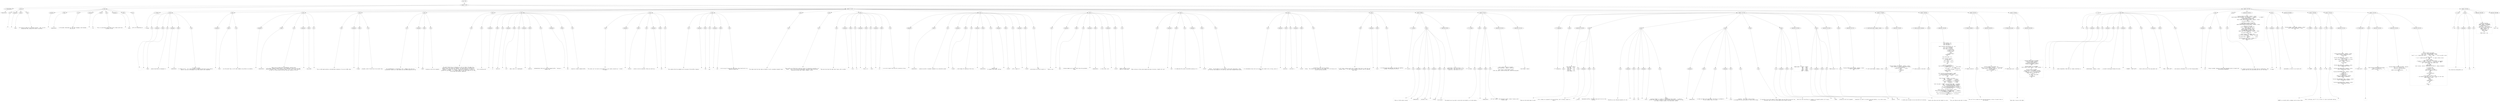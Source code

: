 digraph lpegNode {

node [fontname=Helvetica]
edge [style=dashed]

doc_0 [label="doc - 522"]


doc_0 -> { section_1}
{rank=same; section_1}

section_1 [label="section: 1-475"]


// END RANK doc_0

section_1 -> { header_2 prose_3 prose_4 section_5 section_6 section_7}
{rank=same; header_2 prose_3 prose_4 section_5 section_6 section_7}

header_2 [label="1 : Modeselektor"]

prose_3 [label="prose"]

prose_4 [label="prose"]

section_5 [label="section: 12-277"]

section_6 [label="section: 307-413"]

section_7 [label="section: 476-522"]


// END RANK section_1

header_2 -> leaf_8
leaf_8  [color=Gray,shape=rectangle,fontname=Inconsolata,label="* Modeselektor"]
// END RANK header_2

prose_3 -> { raw_9 prespace_10 literal_11 raw_12}
{rank=same; raw_9 prespace_10 literal_11 raw_12}

raw_9 [label="raw"]

prespace_10 [label="prespace"]

literal_11 [label="literal"]

raw_12 [label="raw"]


// END RANK prose_3

raw_9 -> leaf_13
leaf_13  [color=Gray,shape=rectangle,fontname=Inconsolata,label="
"]
// END RANK raw_9

prespace_10 -> leaf_14
leaf_14  [color=Gray,shape=rectangle,fontname=Inconsolata,label=""]
// END RANK prespace_10

literal_11 -> leaf_15
leaf_15  [color=Gray,shape=rectangle,fontname=Inconsolata,label="femto"]
// END RANK literal_11

raw_12 -> leaf_16
leaf_16  [color=Gray,shape=rectangle,fontname=Inconsolata,label=" will hold all state for an terminal session.  Soon, we will
encapsulate that, making the library re-entrant.
"]
// END RANK raw_12

prose_4 -> { prespace_17 literal_18 raw_19 prespace_20 literal_21 raw_22 prespace_23 literal_24 raw_25}
{rank=same; prespace_17 literal_18 raw_19 prespace_20 literal_21 raw_22 prespace_23 literal_24 raw_25}

prespace_17 [label="prespace"]

literal_18 [label="literal"]

raw_19 [label="raw"]

prespace_20 [label="prespace"]

literal_21 [label="literal"]

raw_22 [label="raw"]

prespace_23 [label="prespace"]

literal_24 [label="literal"]

raw_25 [label="raw"]


// END RANK prose_4

prespace_17 -> leaf_26
leaf_26  [color=Gray,shape=rectangle,fontname=Inconsolata,label=""]
// END RANK prespace_17

literal_18 -> leaf_27
leaf_27  [color=Gray,shape=rectangle,fontname=Inconsolata,label="modeselektor"]
// END RANK literal_18

raw_19 -> leaf_28
leaf_28  [color=Gray,shape=rectangle,fontname=Inconsolata,label=" is the modal interpreter for the repl language, which becomes
the core of"]
// END RANK raw_19

prespace_20 -> leaf_29
leaf_29  [color=Gray,shape=rectangle,fontname=Inconsolata,label=" "]
// END RANK prespace_20

literal_21 -> leaf_30
leaf_30  [color=Gray,shape=rectangle,fontname=Inconsolata,label="ed"]
// END RANK literal_21

raw_22 -> leaf_31
leaf_31  [color=Gray,shape=rectangle,fontname=Inconsolata,label=".  This is a glorified lookup table with a state switch and
a pointer to the"]
// END RANK raw_22

prespace_23 -> leaf_32
leaf_32  [color=Gray,shape=rectangle,fontname=Inconsolata,label=" "]
// END RANK prespace_23

literal_24 -> leaf_33
leaf_33  [color=Gray,shape=rectangle,fontname=Inconsolata,label="femto"]
// END RANK literal_24

raw_25 -> leaf_34
leaf_34  [color=Gray,shape=rectangle,fontname=Inconsolata,label="cell we're operating on.

"]
// END RANK raw_25

section_5 -> { header_35 prose_36 prose_37 prose_38 prose_39 prose_40 prose_41 prose_42 prose_43 prose_44 prose_45 prose_46 prose_47 prose_48 prose_49 prose_50 prose_51 prose_52 section_53 section_54 section_55 section_56 section_57 section_58 section_59}
{rank=same; header_35 prose_36 prose_37 prose_38 prose_39 prose_40 prose_41 prose_42 prose_43 prose_44 prose_45 prose_46 prose_47 prose_48 prose_49 prose_50 prose_51 prose_52 section_53 section_54 section_55 section_56 section_57 section_58 section_59}

header_35 [label="2 : Design"]

prose_36 [label="prose"]

prose_37 [label="prose"]

prose_38 [label="prose"]

prose_39 [label="prose"]

prose_40 [label="prose"]

prose_41 [label="prose"]

prose_42 [label="prose"]

prose_43 [label="prose"]

prose_44 [label="prose"]

prose_45 [label="prose"]

prose_46 [label="prose"]

prose_47 [label="prose"]

prose_48 [label="prose"]

prose_49 [label="prose"]

prose_50 [label="prose"]

prose_51 [label="prose"]

prose_52 [label="prose"]

section_53 [label="section: 85-96"]

section_54 [label="section: 97-116"]

section_55 [label="section: 117-173"]

section_56 [label="section: 174-189"]

section_57 [label="section: 190-261"]

section_58 [label="section: 262-277"]

section_59 [label="section: 278-306"]


// END RANK section_5

header_35 -> leaf_60
leaf_60  [color=Gray,shape=rectangle,fontname=Inconsolata,label="** Design"]
// END RANK header_35

prose_36 -> { raw_61 prespace_62 literal_63 raw_64 prespace_65 literal_66 raw_67}
{rank=same; raw_61 prespace_62 literal_63 raw_64 prespace_65 literal_66 raw_67}

raw_61 [label="raw"]

prespace_62 [label="prespace"]

literal_63 [label="literal"]

raw_64 [label="raw"]

prespace_65 [label="prespace"]

literal_66 [label="literal"]

raw_67 [label="raw"]


// END RANK prose_36

raw_61 -> leaf_68
leaf_68  [color=Gray,shape=rectangle,fontname=Inconsolata,label="

 "]
// END RANK raw_61

prespace_62 -> leaf_69
leaf_69  [color=Gray,shape=rectangle,fontname=Inconsolata,label=" "]
// END RANK prespace_62

literal_63 -> leaf_70
leaf_70  [color=Gray,shape=rectangle,fontname=Inconsolata,label="femto"]
// END RANK literal_63

raw_64 -> leaf_71
leaf_71  [color=Gray,shape=rectangle,fontname=Inconsolata,label=" passes keystrokes as messages to"]
// END RANK raw_64

prespace_65 -> leaf_72
leaf_72  [color=Gray,shape=rectangle,fontname=Inconsolata,label=" "]
// END RANK prespace_65

literal_66 -> leaf_73
leaf_73  [color=Gray,shape=rectangle,fontname=Inconsolata,label="modeselektor"]
// END RANK literal_66

raw_67 -> leaf_74
leaf_74  [color=Gray,shape=rectangle,fontname=Inconsolata,label=".  It does no writes
to stdout at all.  It is smart enough to categorize and parse various device
reports, but has no knowledge of why those reports were requested.
"]
// END RANK raw_67

prose_37 -> { prespace_75 literal_76 raw_77}
{rank=same; prespace_75 literal_76 raw_77}

prespace_75 [label="prespace"]

literal_76 [label="literal"]

raw_77 [label="raw"]


// END RANK prose_37

prespace_75 -> leaf_78
leaf_78  [color=Gray,shape=rectangle,fontname=Inconsolata,label=""]
// END RANK prespace_75

literal_76 -> leaf_79
leaf_79  [color=Gray,shape=rectangle,fontname=Inconsolata,label="femto"]
// END RANK literal_76

raw_77 -> leaf_80
leaf_80  [color=Gray,shape=rectangle,fontname=Inconsolata,label=" runs the event loop, so all other members are pulled in as modules.
"]
// END RANK raw_77

prose_38 -> { prespace_81 literal_82 raw_83 prespace_84 literal_85 raw_86}
{rank=same; prespace_81 literal_82 raw_83 prespace_84 literal_85 raw_86}

prespace_81 [label="prespace"]

literal_82 [label="literal"]

raw_83 [label="raw"]

prespace_84 [label="prespace"]

literal_85 [label="literal"]

raw_86 [label="raw"]


// END RANK prose_38

prespace_81 -> leaf_87
leaf_87  [color=Gray,shape=rectangle,fontname=Inconsolata,label=""]
// END RANK prespace_81

literal_82 -> leaf_88
leaf_88  [color=Gray,shape=rectangle,fontname=Inconsolata,label="modeselektor"]
// END RANK literal_82

raw_83 -> leaf_89
leaf_89  [color=Gray,shape=rectangle,fontname=Inconsolata,label=" takes care of system-level housekeeping: opening files
and sockets, keeping command history, fuzzy completion, and has its own eval
loop off the main track.  For evaluating lines, it will call a small executor,
so that in a little while we can put the user program in its own"]
// END RANK raw_83

prespace_84 -> leaf_90
leaf_90  [color=Gray,shape=rectangle,fontname=Inconsolata,label=" "]
// END RANK prespace_84

literal_85 -> leaf_91
leaf_91  [color=Gray,shape=rectangle,fontname=Inconsolata,label="LuaL_state"]
// END RANK literal_85

raw_86 -> leaf_92
leaf_92  [color=Gray,shape=rectangle,fontname=Inconsolata,label=".
"]
// END RANK raw_86

prose_39 -> { raw_93 prespace_94 literal_95 raw_96}
{rank=same; raw_93 prespace_94 literal_95 raw_96}

raw_93 [label="raw"]

prespace_94 [label="prespace"]

literal_95 [label="literal"]

raw_96 [label="raw"]


// END RANK prose_39

raw_93 -> leaf_97
leaf_97  [color=Gray,shape=rectangle,fontname=Inconsolata,label="
This is both good practice, and absolutely necessary if we are to REPL other"]
// END RANK raw_93

prespace_94 -> leaf_98
leaf_98  [color=Gray,shape=rectangle,fontname=Inconsolata,label=""]
// END RANK prespace_94

literal_95 -> leaf_99
leaf_99  [color=Gray,shape=rectangle,fontname=Inconsolata,label="bridge"]
// END RANK literal_95

raw_96 -> leaf_100
leaf_100  [color=Gray,shape=rectangle,fontname=Inconsolata,label=" programs, each of which has its own event loop.
"]
// END RANK raw_96

prose_40 -> { raw_101 prespace_102 literal_103 raw_104}
{rank=same; raw_101 prespace_102 literal_103 raw_104}

raw_101 [label="raw"]

prespace_102 [label="prespace"]

literal_103 [label="literal"]

raw_104 [label="raw"]


// END RANK prose_40

raw_101 -> leaf_105
leaf_105  [color=Gray,shape=rectangle,fontname=Inconsolata,label="
The implementation is essentially a VM.  Category and value are
successively looked up in jump tables and the method applied with the"]
// END RANK raw_101

prespace_102 -> leaf_106
leaf_106  [color=Gray,shape=rectangle,fontname=Inconsolata,label=" "]
// END RANK prespace_102

literal_103 -> leaf_107
leaf_107  [color=Gray,shape=rectangle,fontname=Inconsolata,label="modeS"]
// END RANK literal_103

raw_104 -> leaf_108
leaf_108  [color=Gray,shape=rectangle,fontname=Inconsolata,label="
instance as the first argument.
"]
// END RANK raw_104

prose_41 -> { raw_109}
{rank=same; raw_109}

raw_109 [label="raw"]


// END RANK prose_41

raw_109 -> leaf_110
leaf_110  [color=Gray,shape=rectangle,fontname=Inconsolata,label="
The state machine has to represent two sorts of state: the mode we're
operating in, and a buffer of commands.  Our mode engine is modeled after
emacs: rather than have some kind of flag that can be set to \"insert\",
\"navigate\", \"command\", or \"visual\", these will be modeled as swiching the
pointer to jump tables.  If a command needs to know which mode it's in, this
can be done with pointer comparison.
"]
// END RANK raw_109

prose_42 -> { raw_111 prespace_112 literal_113 raw_114 prespace_115 literal_116 raw_117 prespace_118 literal_119 raw_120 prespace_121 literal_122 raw_123}
{rank=same; raw_111 prespace_112 literal_113 raw_114 prespace_115 literal_116 raw_117 prespace_118 literal_119 raw_120 prespace_121 literal_122 raw_123}

raw_111 [label="raw"]

prespace_112 [label="prespace"]

literal_113 [label="literal"]

raw_114 [label="raw"]

prespace_115 [label="prespace"]

literal_116 [label="literal"]

raw_117 [label="raw"]

prespace_118 [label="prespace"]

literal_119 [label="literal"]

raw_120 [label="raw"]

prespace_121 [label="prespace"]

literal_122 [label="literal"]

raw_123 [label="raw"]


// END RANK prose_42

raw_111 -> leaf_124
leaf_124  [color=Gray,shape=rectangle,fontname=Inconsolata,label="
We're starting with"]
// END RANK raw_111

prespace_112 -> leaf_125
leaf_125  [color=Gray,shape=rectangle,fontname=Inconsolata,label=" "]
// END RANK prespace_112

literal_113 -> leaf_126
leaf_126  [color=Gray,shape=rectangle,fontname=Inconsolata,label="vi"]
// END RANK literal_113

raw_114 -> leaf_127
leaf_127  [color=Gray,shape=rectangle,fontname=Inconsolata,label=" mode and"]
// END RANK raw_114

prespace_115 -> leaf_128
leaf_128  [color=Gray,shape=rectangle,fontname=Inconsolata,label=" "]
// END RANK prespace_115

literal_116 -> leaf_129
leaf_129  [color=Gray,shape=rectangle,fontname=Inconsolata,label="nerf"]
// END RANK literal_116

raw_117 -> leaf_130
leaf_130  [color=Gray,shape=rectangle,fontname=Inconsolata,label=" mode, which is a lightweight"]
// END RANK raw_117

prespace_118 -> leaf_131
leaf_131  [color=Gray,shape=rectangle,fontname=Inconsolata,label=""]
// END RANK prespace_118

literal_119 -> leaf_132
leaf_132  [color=Gray,shape=rectangle,fontname=Inconsolata,label="readline"]
// END RANK literal_119

raw_120 -> leaf_133
leaf_133  [color=Gray,shape=rectangle,fontname=Inconsolata,label=" implementation that won't use the command buffer.  Issuing a
command like"]
// END RANK raw_120

prespace_121 -> leaf_134
leaf_134  [color=Gray,shape=rectangle,fontname=Inconsolata,label=" "]
// END RANK prespace_121

literal_122 -> leaf_135
leaf_135  [color=Gray,shape=rectangle,fontname=Inconsolata,label="d3w"]
// END RANK literal_122

raw_123 -> leaf_136
leaf_136  [color=Gray,shape=rectangle,fontname=Inconsolata,label=" requires a simple command buffer.
"]
// END RANK raw_123

prose_43 -> { raw_137 prespace_138 literal_139 raw_140 prespace_141 literal_142 raw_143}
{rank=same; raw_137 prespace_138 literal_139 raw_140 prespace_141 literal_142 raw_143}

raw_137 [label="raw"]

prespace_138 [label="prespace"]

literal_139 [label="literal"]

raw_140 [label="raw"]

prespace_141 [label="prespace"]

literal_142 [label="literal"]

raw_143 [label="raw"]


// END RANK prose_43

raw_137 -> leaf_144
leaf_144  [color=Gray,shape=rectangle,fontname=Inconsolata,label="
The syntax can't be tied to the semantics in any tighly-coupled way. I intend
to support"]
// END RANK raw_137

prespace_138 -> leaf_145
leaf_145  [color=Gray,shape=rectangle,fontname=Inconsolata,label=" "]
// END RANK prespace_138

literal_139 -> leaf_146
leaf_146  [color=Gray,shape=rectangle,fontname=Inconsolata,label="kakoune"]
// END RANK literal_139

raw_140 -> leaf_147
leaf_147  [color=Gray,shape=rectangle,fontname=Inconsolata,label=" syntax as soon as possible; there you would say"]
// END RANK raw_140

prespace_141 -> leaf_148
leaf_148  [color=Gray,shape=rectangle,fontname=Inconsolata,label=" "]
// END RANK prespace_141

literal_142 -> leaf_149
leaf_149  [color=Gray,shape=rectangle,fontname=Inconsolata,label="w3d"]
// END RANK literal_142

raw_143 -> leaf_150
leaf_150  [color=Gray,shape=rectangle,fontname=Inconsolata,label=".
"]
// END RANK raw_143

prose_44 -> { raw_151 prespace_152 literal_153 raw_154 prespace_155 literal_156 raw_157}
{rank=same; raw_151 prespace_152 literal_153 raw_154 prespace_155 literal_156 raw_157}

raw_151 [label="raw"]

prespace_152 [label="prespace"]

literal_153 [label="literal"]

raw_154 [label="raw"]

prespace_155 [label="prespace"]

literal_156 [label="literal"]

raw_157 [label="raw"]


// END RANK prose_44

raw_151 -> leaf_158
leaf_158  [color=Gray,shape=rectangle,fontname=Inconsolata,label="
This implies that the commands can't be aware of the buffer; because"]
// END RANK raw_151

prespace_152 -> leaf_159
leaf_159  [color=Gray,shape=rectangle,fontname=Inconsolata,label=" "]
// END RANK prespace_152

literal_153 -> leaf_160
leaf_160  [color=Gray,shape=rectangle,fontname=Inconsolata,label="d3w"]
// END RANK literal_153

raw_154 -> leaf_161
leaf_161  [color=Gray,shape=rectangle,fontname=Inconsolata,label="
and"]
// END RANK raw_154

prespace_155 -> leaf_162
leaf_162  [color=Gray,shape=rectangle,fontname=Inconsolata,label=" "]
// END RANK prespace_155

literal_156 -> leaf_163
leaf_163  [color=Gray,shape=rectangle,fontname=Inconsolata,label="w3d"]
// END RANK literal_156

raw_157 -> leaf_164
leaf_164  [color=Gray,shape=rectangle,fontname=Inconsolata,label=" are two ways of saying the same thing, they should end in an
identical method call.
"]
// END RANK raw_157

prose_45 -> { raw_165}
{rank=same; raw_165}

raw_165 [label="raw"]


// END RANK prose_45

raw_165 -> leaf_166
leaf_166  [color=Gray,shape=rectangle,fontname=Inconsolata,label="
This means when the time comes we handle it with a secondary dispatch layer.
"]
// END RANK raw_165

prose_46 -> { raw_167}
{rank=same; raw_167}

raw_167 [label="raw"]


// END RANK prose_46

raw_167 -> leaf_168
leaf_168  [color=Gray,shape=rectangle,fontname=Inconsolata,label="
There really are effectively arbitrary levels of indirection possible in an
editor.  This is why we must be absolutely consistent about everything
receiving the same tuple (modeS, category, value).
"]
// END RANK raw_167

prose_47 -> { raw_169 prespace_170 literal_171 raw_172 prespace_173 literal_174 raw_175 prespace_176 literal_177 raw_178}
{rank=same; raw_169 prespace_170 literal_171 raw_172 prespace_173 literal_174 raw_175 prespace_176 literal_177 raw_178}

raw_169 [label="raw"]

prespace_170 [label="prespace"]

literal_171 [label="literal"]

raw_172 [label="raw"]

prespace_173 [label="prespace"]

literal_174 [label="literal"]

raw_175 [label="raw"]

prespace_176 [label="prespace"]

literal_177 [label="literal"]

raw_178 [label="raw"]


// END RANK prose_47

raw_169 -> leaf_179
leaf_179  [color=Gray,shape=rectangle,fontname=Inconsolata,label="
They must also have the same return type, with is either"]
// END RANK raw_169

prespace_170 -> leaf_180
leaf_180  [color=Gray,shape=rectangle,fontname=Inconsolata,label=" "]
// END RANK prespace_170

literal_171 -> leaf_181
leaf_181  [color=Gray,shape=rectangle,fontname=Inconsolata,label="true"]
// END RANK literal_171

raw_172 -> leaf_182
leaf_182  [color=Gray,shape=rectangle,fontname=Inconsolata,label=" or"]
// END RANK raw_172

prespace_173 -> leaf_183
leaf_183  [color=Gray,shape=rectangle,fontname=Inconsolata,label=""]
// END RANK prespace_173

literal_174 -> leaf_184
leaf_184  [color=Gray,shape=rectangle,fontname=Inconsolata,label="false, err"]
// END RANK literal_174

raw_175 -> leaf_185
leaf_185  [color=Gray,shape=rectangle,fontname=Inconsolata,label="  where"]
// END RANK raw_175

prespace_176 -> leaf_186
leaf_186  [color=Gray,shape=rectangle,fontname=Inconsolata,label=" "]
// END RANK prespace_176

literal_177 -> leaf_187
leaf_187  [color=Gray,shape=rectangle,fontname=Inconsolata,label="err"]
// END RANK literal_177

raw_178 -> leaf_188
leaf_188  [color=Gray,shape=rectangle,fontname=Inconsolata,label=" is an error object which may be a primitive string.

"]
// END RANK raw_178

prose_48 -> { prespace_189 literal_190 raw_191 prespace_192 literal_193 raw_194 prespace_195 literal_196 raw_197 prespace_198 literal_199 raw_200 prespace_201 literal_202 raw_203}
{rank=same; prespace_189 literal_190 raw_191 prespace_192 literal_193 raw_194 prespace_195 literal_196 raw_197 prespace_198 literal_199 raw_200 prespace_201 literal_202 raw_203}

prespace_189 [label="prespace"]

literal_190 [label="literal"]

raw_191 [label="raw"]

prespace_192 [label="prespace"]

literal_193 [label="literal"]

raw_194 [label="raw"]

prespace_195 [label="prespace"]

literal_196 [label="literal"]

raw_197 [label="raw"]

prespace_198 [label="prespace"]

literal_199 [label="literal"]

raw_200 [label="raw"]

prespace_201 [label="prespace"]

literal_202 [label="literal"]

raw_203 [label="raw"]


// END RANK prose_48

prespace_189 -> leaf_204
leaf_204  [color=Gray,shape=rectangle,fontname=Inconsolata,label=""]
// END RANK prespace_189

literal_190 -> leaf_205
leaf_205  [color=Gray,shape=rectangle,fontname=Inconsolata,label="modeselektor"]
// END RANK literal_190

raw_191 -> leaf_206
leaf_206  [color=Gray,shape=rectangle,fontname=Inconsolata,label=" passes any edit or movement commands to an internally-owned"]
// END RANK raw_191

prespace_192 -> leaf_207
leaf_207  [color=Gray,shape=rectangle,fontname=Inconsolata,label=""]
// END RANK prespace_192

literal_193 -> leaf_208
leaf_208  [color=Gray,shape=rectangle,fontname=Inconsolata,label="linebuf"]
// END RANK literal_193

raw_194 -> leaf_209
leaf_209  [color=Gray,shape=rectangle,fontname=Inconsolata,label=", which keeps all modeling of the line. "]
// END RANK raw_194

prespace_195 -> leaf_210
leaf_210  [color=Gray,shape=rectangle,fontname=Inconsolata,label=" "]
// END RANK prespace_195

literal_196 -> leaf_211
leaf_211  [color=Gray,shape=rectangle,fontname=Inconsolata,label="modeselektor"]
// END RANK literal_196

raw_197 -> leaf_212
leaf_212  [color=Gray,shape=rectangle,fontname=Inconsolata,label=" decides when
to repaint the screen, calling"]
// END RANK raw_197

prespace_198 -> leaf_213
leaf_213  [color=Gray,shape=rectangle,fontname=Inconsolata,label=" "]
// END RANK prespace_198

literal_199 -> leaf_214
leaf_214  [color=Gray,shape=rectangle,fontname=Inconsolata,label="rainbuf"]
// END RANK literal_199

raw_200 -> leaf_215
leaf_215  [color=Gray,shape=rectangle,fontname=Inconsolata,label=" with a region of"]
// END RANK raw_200

prespace_201 -> leaf_216
leaf_216  [color=Gray,shape=rectangle,fontname=Inconsolata,label=" "]
// END RANK prespace_201

literal_202 -> leaf_217
leaf_217  [color=Gray,shape=rectangle,fontname=Inconsolata,label="linebuf"]
// END RANK literal_202

raw_203 -> leaf_218
leaf_218  [color=Gray,shape=rectangle,fontname=Inconsolata,label=" and
instructions as to how to paint it.
"]
// END RANK raw_203

prose_49 -> { raw_219 prespace_220 literal_221 raw_222 prespace_223 literal_224 raw_225 prespace_226 literal_227 raw_228}
{rank=same; raw_219 prespace_220 literal_221 raw_222 prespace_223 literal_224 raw_225 prespace_226 literal_227 raw_228}

raw_219 [label="raw"]

prespace_220 [label="prespace"]

literal_221 [label="literal"]

raw_222 [label="raw"]

prespace_223 [label="prespace"]

literal_224 [label="literal"]

raw_225 [label="raw"]

prespace_226 [label="prespace"]

literal_227 [label="literal"]

raw_228 [label="raw"]


// END RANK prose_49

raw_219 -> leaf_229
leaf_229  [color=Gray,shape=rectangle,fontname=Inconsolata,label="
There is one"]
// END RANK raw_219

prespace_220 -> leaf_230
leaf_230  [color=Gray,shape=rectangle,fontname=Inconsolata,label=" "]
// END RANK prespace_220

literal_221 -> leaf_231
leaf_231  [color=Gray,shape=rectangle,fontname=Inconsolata,label="deck"]
// END RANK literal_221

raw_222 -> leaf_232
leaf_232  [color=Gray,shape=rectangle,fontname=Inconsolata,label=" instance member per screen, which tiles the available
space. "]
// END RANK raw_222

prespace_223 -> leaf_233
leaf_233  [color=Gray,shape=rectangle,fontname=Inconsolata,label=" "]
// END RANK prespace_223

literal_224 -> leaf_234
leaf_234  [color=Gray,shape=rectangle,fontname=Inconsolata,label="modeselektor"]
// END RANK literal_224

raw_225 -> leaf_235
leaf_235  [color=Gray,shape=rectangle,fontname=Inconsolata,label=" is the writer, and"]
// END RANK raw_225

prespace_226 -> leaf_236
leaf_236  [color=Gray,shape=rectangle,fontname=Inconsolata,label=" "]
// END RANK prespace_226

literal_227 -> leaf_237
leaf_237  [color=Gray,shape=rectangle,fontname=Inconsolata,label="rainbuf"]
// END RANK literal_227

raw_228 -> leaf_238
leaf_238  [color=Gray,shape=rectangle,fontname=Inconsolata,label=" holds a pointer to the
table for read access.
"]
// END RANK raw_228

prose_50 -> { raw_239 prespace_240 literal_241 raw_242 prespace_243 literal_244 raw_245}
{rank=same; raw_239 prespace_240 literal_241 raw_242 prespace_243 literal_244 raw_245}

raw_239 [label="raw"]

prespace_240 [label="prespace"]

literal_241 [label="literal"]

raw_242 [label="raw"]

prespace_243 [label="prespace"]

literal_244 [label="literal"]

raw_245 [label="raw"]


// END RANK prose_50

raw_239 -> leaf_246
leaf_246  [color=Gray,shape=rectangle,fontname=Inconsolata,label="
When we have our fancy parse engine and quipu structure, linebuf will call"]
// END RANK raw_239

prespace_240 -> leaf_247
leaf_247  [color=Gray,shape=rectangle,fontname=Inconsolata,label=""]
// END RANK prespace_240

literal_241 -> leaf_248
leaf_248  [color=Gray,shape=rectangle,fontname=Inconsolata,label="comb"]
// END RANK literal_241

raw_242 -> leaf_249
leaf_249  [color=Gray,shape=rectangle,fontname=Inconsolata,label=" to redecorate the syntax tree before passing it to"]
// END RANK raw_242

prespace_243 -> leaf_250
leaf_250  [color=Gray,shape=rectangle,fontname=Inconsolata,label=" "]
// END RANK prespace_243

literal_244 -> leaf_251
leaf_251  [color=Gray,shape=rectangle,fontname=Inconsolata,label="rainbuf"]
// END RANK literal_244

raw_245 -> leaf_252
leaf_252  [color=Gray,shape=rectangle,fontname=Inconsolata,label=" for
markup.  At the moment I'm just going to write some crude lexers, which
will be more than enough for Clu and Lua, which have straightforward syntax.
"]
// END RANK raw_245

prose_51 -> { raw_253 prespace_254 literal_255 raw_256 prespace_257 literal_258 raw_259}
{rank=same; raw_253 prespace_254 literal_255 raw_256 prespace_257 literal_258 raw_259}

raw_253 [label="raw"]

prespace_254 [label="prespace"]

literal_255 [label="literal"]

raw_256 [label="raw"]

prespace_257 [label="prespace"]

literal_258 [label="literal"]

raw_259 [label="raw"]


// END RANK prose_51

raw_253 -> leaf_260
leaf_260  [color=Gray,shape=rectangle,fontname=Inconsolata,label="
An intermediate step could just squeeze the linebuf into a string, parse it
with"]
// END RANK raw_253

prespace_254 -> leaf_261
leaf_261  [color=Gray,shape=rectangle,fontname=Inconsolata,label=" "]
// END RANK prespace_254

literal_255 -> leaf_262
leaf_262  [color=Gray,shape=rectangle,fontname=Inconsolata,label="esplalier"]
// END RANK literal_255

raw_256 -> leaf_263
leaf_263  [color=Gray,shape=rectangle,fontname=Inconsolata,label=" and emit a"]
// END RANK raw_256

prespace_257 -> leaf_264
leaf_264  [color=Gray,shape=rectangle,fontname=Inconsolata,label=" "]
// END RANK prespace_257

literal_258 -> leaf_265
leaf_265  [color=Gray,shape=rectangle,fontname=Inconsolata,label="rainbuf"]
// END RANK literal_258

raw_259 -> leaf_266
leaf_266  [color=Gray,shape=rectangle,fontname=Inconsolata,label=" through the usual recursive method
lookup.  The problem isn't speed, not for a REPL, it's not having error
recovery parsing available.
"]
// END RANK raw_259

prose_52 -> { raw_267 prespace_268 literal_269 raw_270}
{rank=same; raw_267 prespace_268 literal_269 raw_270}

raw_267 [label="raw"]

prespace_268 [label="prespace"]

literal_269 [label="literal"]

raw_270 [label="raw"]


// END RANK prose_52

raw_267 -> leaf_271
leaf_271  [color=Gray,shape=rectangle,fontname=Inconsolata,label="
I will likely content myself with a grammar that kicks in when the user
presses return.  I'll want that to perform rewrites (such as removing
outer-level"]
// END RANK raw_267

prespace_268 -> leaf_272
leaf_272  [color=Gray,shape=rectangle,fontname=Inconsolata,label=" "]
// END RANK prespace_268

literal_269 -> leaf_273
leaf_273  [color=Gray,shape=rectangle,fontname=Inconsolata,label="local"]
// END RANK literal_269

raw_270 -> leaf_274
leaf_274  [color=Gray,shape=rectangle,fontname=Inconsolata,label="s to facilicate copy-pasting) and keep the readline
grammar from becoming too ad-hoc.

"]
// END RANK raw_270

section_53 -> { header_275 prose_276 codeblock_277}
{rank=same; header_275 prose_276 codeblock_277}

header_275 [label="4 : asserts"]

prose_276 [label="prose"]

codeblock_277 [label="code block 90-94"]


// END RANK section_53

header_275 -> leaf_278
leaf_278  [color=Gray,shape=rectangle,fontname=Inconsolata,label="**** asserts"]
// END RANK header_275

prose_276 -> { raw_279 prespace_280 literal_281 raw_282 prespace_283 literal_284 raw_285}
{rank=same; raw_279 prespace_280 literal_281 raw_282 prespace_283 literal_284 raw_285}

raw_279 [label="raw"]

prespace_280 [label="prespace"]

literal_281 [label="literal"]

raw_282 [label="raw"]

prespace_283 [label="prespace"]

literal_284 [label="literal"]

raw_285 [label="raw"]


// END RANK prose_276

raw_279 -> leaf_286
leaf_286  [color=Gray,shape=rectangle,fontname=Inconsolata,label="

  There is little sense running"]
// END RANK raw_279

prespace_280 -> leaf_287
leaf_287  [color=Gray,shape=rectangle,fontname=Inconsolata,label=" "]
// END RANK prespace_280

literal_281 -> leaf_288
leaf_288  [color=Gray,shape=rectangle,fontname=Inconsolata,label="modeselektor"]
// END RANK literal_281

raw_282 -> leaf_289
leaf_289  [color=Gray,shape=rectangle,fontname=Inconsolata,label=" outside of the"]
// END RANK raw_282

prespace_283 -> leaf_290
leaf_290  [color=Gray,shape=rectangle,fontname=Inconsolata,label=" "]
// END RANK prespace_283

literal_284 -> leaf_291
leaf_291  [color=Gray,shape=rectangle,fontname=Inconsolata,label="bridge"]
// END RANK literal_284

raw_285 -> leaf_292
leaf_292  [color=Gray,shape=rectangle,fontname=Inconsolata,label="
environment.
"]
// END RANK raw_285

codeblock_277 -> leaf_293
leaf_293  [color=Gray,shape=rectangle,fontname=Inconsolata,label="assert(meta, \"must have meta in _G\")
assert(write, \"must have write in _G\")
assert(ts, \"must have ts in _G\")"]
// END RANK codeblock_277

section_54 -> { header_294 prose_295 prose_296 codeblock_297 codeblock_298}
{rank=same; header_294 prose_295 prose_296 codeblock_297 codeblock_298}

header_294 [label="4 : includes"]

prose_295 [label="prose"]

prose_296 [label="prose"]

codeblock_297 [label="code block 104-110"]

codeblock_298 [label="code block 112-114"]


// END RANK section_54

header_294 -> leaf_299
leaf_299  [color=Gray,shape=rectangle,fontname=Inconsolata,label="**** includes"]
// END RANK header_294

prose_295 -> { raw_300}
{rank=same; raw_300}

raw_300 [label="raw"]


// END RANK prose_295

raw_300 -> leaf_301
leaf_301  [color=Gray,shape=rectangle,fontname=Inconsolata,label="

The easiest way to go mad in concurrent environments is to share memory.
"]
// END RANK raw_300

prose_296 -> { prespace_302 literal_303 raw_304}
{rank=same; prespace_302 literal_303 raw_304}

prespace_302 [label="prespace"]

literal_303 [label="literal"]

raw_304 [label="raw"]


// END RANK prose_296

prespace_302 -> leaf_305
leaf_305  [color=Gray,shape=rectangle,fontname=Inconsolata,label=""]
// END RANK prespace_302

literal_303 -> leaf_306
leaf_306  [color=Gray,shape=rectangle,fontname=Inconsolata,label="modeselektor"]
// END RANK literal_303

raw_304 -> leaf_307
leaf_307  [color=Gray,shape=rectangle,fontname=Inconsolata,label=" will own linebuf, and eventually txtbuf, unless I come up with
a better idea.
"]
// END RANK raw_304

codeblock_297 -> leaf_308
leaf_308  [color=Gray,shape=rectangle,fontname=Inconsolata,label="local Linebuf = require \"linebuf\"
local Historian = require \"historian\"

local concat = assert(table.concat)
local sub, gsub = assert(string.sub), assert(string.gsub)"]
// END RANK codeblock_297

codeblock_298 -> leaf_309
leaf_309  [color=Gray,shape=rectangle,fontname=Inconsolata,label="local ModeS = meta()"]
// END RANK codeblock_298

section_55 -> { header_310 prose_311 codeblock_312 prose_313 prose_314 prose_315 prose_316 prose_317 codeblock_318 prose_319 codeblock_320 prose_321 codeblock_322}
{rank=same; header_310 prose_311 codeblock_312 prose_313 prose_314 prose_315 prose_316 prose_317 codeblock_318 prose_319 codeblock_320 prose_321 codeblock_322}

header_310 [label="3 : Categories"]

prose_311 [label="prose"]

codeblock_312 [label="code block 121-128"]

prose_313 [label="prose"]

prose_314 [label="prose"]

prose_315 [label="prose"]

prose_316 [label="prose"]

prose_317 [label="prose"]

codeblock_318 [label="code block 149-156"]

prose_319 [label="prose"]

codeblock_320 [label="code block 161-163"]

prose_321 [label="prose"]

codeblock_322 [label="code block 167-171"]


// END RANK section_55

header_310 -> leaf_323
leaf_323  [color=Gray,shape=rectangle,fontname=Inconsolata,label="*** Categories"]
// END RANK header_310

prose_311 -> { raw_324}
{rank=same; raw_324}

raw_324 [label="raw"]


// END RANK prose_311

raw_324 -> leaf_325
leaf_325  [color=Gray,shape=rectangle,fontname=Inconsolata,label="

These are the broad types of event.
"]
// END RANK raw_324

codeblock_312 -> leaf_326
leaf_326  [color=Gray,shape=rectangle,fontname=Inconsolata,label="local ASCII = meta()
local NAV    = {}
local CTRL   = {}
local ALT    = {}
local FN     = {}
local MOUSE  = {}"]
// END RANK codeblock_312

prose_313 -> { raw_327 prespace_328 literal_329 raw_330}
{rank=same; raw_327 prespace_328 literal_329 raw_330}

raw_327 [label="raw"]

prespace_328 [label="prespace"]

literal_329 [label="literal"]

raw_330 [label="raw"]


// END RANK prose_313

raw_327 -> leaf_331
leaf_331  [color=Gray,shape=rectangle,fontname=Inconsolata,label="
Color schemes are supposed to be one-and-done, and I strongly suspect we
have a"]
// END RANK raw_327

prespace_328 -> leaf_332
leaf_332  [color=Gray,shape=rectangle,fontname=Inconsolata,label=" "]
// END RANK prespace_328

literal_329 -> leaf_333
leaf_333  [color=Gray,shape=rectangle,fontname=Inconsolata,label="__concat"]
// END RANK literal_329

raw_330 -> leaf_334
leaf_334  [color=Gray,shape=rectangle,fontname=Inconsolata,label=" dominated workflow, although I have yet to turn on the
profiler.
"]
// END RANK raw_330

prose_314 -> { raw_335 prespace_336 literal_337 raw_338 prespace_339 literal_340 raw_341}
{rank=same; raw_335 prespace_336 literal_337 raw_338 prespace_339 literal_340 raw_341}

raw_335 [label="raw"]

prespace_336 [label="prespace"]

literal_337 [label="literal"]

raw_338 [label="raw"]

prespace_339 [label="prespace"]

literal_340 [label="literal"]

raw_341 [label="raw"]


// END RANK prose_314

raw_335 -> leaf_342
leaf_342  [color=Gray,shape=rectangle,fontname=Inconsolata,label="
Therefore we use reference equality for the"]
// END RANK raw_335

prespace_336 -> leaf_343
leaf_343  [color=Gray,shape=rectangle,fontname=Inconsolata,label=" "]
// END RANK prespace_336

literal_337 -> leaf_344
leaf_344  [color=Gray,shape=rectangle,fontname=Inconsolata,label="color"]
// END RANK literal_337

raw_338 -> leaf_345
leaf_345  [color=Gray,shape=rectangle,fontname=Inconsolata,label=" and"]
// END RANK raw_338

prespace_339 -> leaf_346
leaf_346  [color=Gray,shape=rectangle,fontname=Inconsolata,label=" "]
// END RANK prespace_339

literal_340 -> leaf_347
leaf_347  [color=Gray,shape=rectangle,fontname=Inconsolata,label="hints"]
// END RANK literal_340

raw_341 -> leaf_348
leaf_348  [color=Gray,shape=rectangle,fontname=Inconsolata,label=" tables.
Switching themes is a matter of repopulating those tables.  I intend to
isolate this within an instance so that multiple terminals can each run their
own theme, through a simple 'fat inheritance' method.
"]
// END RANK raw_341

prose_315 -> { prespace_349 literal_350 raw_351 prespace_352 italic_353 raw_354}
{rank=same; prespace_349 literal_350 raw_351 prespace_352 italic_353 raw_354}

prespace_349 [label="prespace"]

literal_350 [label="literal"]

raw_351 [label="raw"]

prespace_352 [label="prespace"]

italic_353 [label="italic"]

raw_354 [label="raw"]


// END RANK prose_315

prespace_349 -> leaf_355
leaf_355  [color=Gray,shape=rectangle,fontname=Inconsolata,label=""]
// END RANK prespace_349

literal_350 -> leaf_356
leaf_356  [color=Gray,shape=rectangle,fontname=Inconsolata,label="modeselektor"]
// END RANK literal_350

raw_351 -> leaf_357
leaf_357  [color=Gray,shape=rectangle,fontname=Inconsolata,label=" is what you might call hypermodal. Everything is isolated in
its own lookup, that is, we use"]
// END RANK raw_351

prespace_352 -> leaf_358
leaf_358  [color=Gray,shape=rectangle,fontname=Inconsolata,label=" "]
// END RANK prespace_352

italic_353 -> leaf_359
leaf_359  [color=Gray,shape=rectangle,fontname=Inconsolata,label="value"]
// END RANK italic_353

raw_354 -> leaf_360
leaf_360  [color=Gray,shape=rectangle,fontname=Inconsolata,label=" equality.  This lets us pass strings
as messages and use jump tables to resolve most things.
"]
// END RANK raw_354

prose_316 -> { raw_361}
{rank=same; raw_361}

raw_361 [label="raw"]


// END RANK prose_316

raw_361 -> leaf_362
leaf_362  [color=Gray,shape=rectangle,fontname=Inconsolata,label="
It typically runs at the speed of human fingers and can afford to be much less
efficient than it will be, even before the JIT gets involved.
"]
// END RANK raw_361

prose_317 -> { raw_363 prespace_364 literal_365 raw_366}
{rank=same; raw_363 prespace_364 literal_365 raw_366}

raw_363 [label="raw"]

prespace_364 [label="prespace"]

literal_365 [label="literal"]

raw_366 [label="raw"]


// END RANK prose_317

raw_363 -> leaf_367
leaf_367  [color=Gray,shape=rectangle,fontname=Inconsolata,label="
Note also that everything is a method, our dispatch pattern will always
include the"]
// END RANK raw_363

prespace_364 -> leaf_368
leaf_368  [color=Gray,shape=rectangle,fontname=Inconsolata,label=" "]
// END RANK prespace_364

literal_365 -> leaf_369
leaf_369  [color=Gray,shape=rectangle,fontname=Inconsolata,label="modeS"]
// END RANK literal_365

raw_366 -> leaf_370
leaf_370  [color=Gray,shape=rectangle,fontname=Inconsolata,label=" instance as the first argument.
"]
// END RANK raw_366

codeblock_318 -> leaf_371
leaf_371  [color=Gray,shape=rectangle,fontname=Inconsolata,label="ModeS.modes = { ASCII  = ASCII,
                NAV    = NAV,
                CTRL   = CTRL,
                ALT    = ALT,
                MOUSE  = MOUSE,
                NYI    = true }"]
// END RANK codeblock_318

prose_319 -> { raw_372 prespace_373 literal_374 raw_375}
{rank=same; raw_372 prespace_373 literal_374 raw_375}

raw_372 [label="raw"]

prespace_373 [label="prespace"]

literal_374 [label="literal"]

raw_375 [label="raw"]


// END RANK prose_319

raw_372 -> leaf_376
leaf_376  [color=Gray,shape=rectangle,fontname=Inconsolata,label="
Sometimes its useful to briefly override handlers, so we check values
against"]
// END RANK raw_372

prespace_373 -> leaf_377
leaf_377  [color=Gray,shape=rectangle,fontname=Inconsolata,label=" "]
// END RANK prespace_373

literal_374 -> leaf_378
leaf_378  [color=Gray,shape=rectangle,fontname=Inconsolata,label="special"]
// END RANK literal_374

raw_375 -> leaf_379
leaf_379  [color=Gray,shape=rectangle,fontname=Inconsolata,label=" first:
"]
// END RANK raw_375

codeblock_320 -> leaf_380
leaf_380  [color=Gray,shape=rectangle,fontname=Inconsolata,label="ModeS.special = {}"]
// END RANK codeblock_320

prose_321 -> { raw_381}
{rank=same; raw_381}

raw_381 [label="raw"]


// END RANK prose_321

raw_381 -> leaf_382
leaf_382  [color=Gray,shape=rectangle,fontname=Inconsolata,label="
A simple pass-through so we can see what we're missing.
"]
// END RANK raw_381

codeblock_322 -> leaf_383
leaf_383  [color=Gray,shape=rectangle,fontname=Inconsolata,label="function ModeS.default(modeS, category, value)
    return write(ts(value))
end"]
// END RANK codeblock_322

section_56 -> { header_384 prose_385 codeblock_386}
{rank=same; header_384 prose_385 codeblock_386}

header_384 [label="3 : self-insert(modeS, category, value)"]

prose_385 [label="prose"]

codeblock_386 [label="code block 178-187"]


// END RANK section_56

header_384 -> leaf_387
leaf_387  [color=Gray,shape=rectangle,fontname=Inconsolata,label="*** self-insert(modeS, category, value)"]
// END RANK header_384

prose_385 -> { raw_388}
{rank=same; raw_388}

raw_388 [label="raw"]


// END RANK prose_385

raw_388 -> leaf_389
leaf_389  [color=Gray,shape=rectangle,fontname=Inconsolata,label="

Inserts the value into the linebuf at cursor.
"]
// END RANK raw_388

codeblock_386 -> leaf_390
leaf_390  [color=Gray,shape=rectangle,fontname=Inconsolata,label="function ModeS.insert(modeS, category, value)
    local success =  modeS.linebuf:insert(value)
    if not success then
      write(\"no insert: \" .. value)
    else
      write(value)
    end
end"]
// END RANK codeblock_386

section_57 -> { header_391 prose_392 codeblock_393}
{rank=same; header_391 prose_392 codeblock_393}

header_391 [label="3 : status painter (colwrite)"]

prose_392 [label="prose"]

codeblock_393 [label="code block 194-259"]


// END RANK section_57

header_391 -> leaf_394
leaf_394  [color=Gray,shape=rectangle,fontname=Inconsolata,label="*** status painter (colwrite)"]
// END RANK header_391

prose_392 -> { raw_395}
{rank=same; raw_395}

raw_395 [label="raw"]


// END RANK prose_392

raw_395 -> leaf_396
leaf_396  [color=Gray,shape=rectangle,fontname=Inconsolata,label="

This just helps me see what I'm doing
"]
// END RANK raw_395

codeblock_393 -> leaf_397
leaf_397  [color=Gray,shape=rectangle,fontname=Inconsolata,label="local STATCOL = 81
local STAT_TOP = 1
local STAT_RUN = 2

local function colwrite(str, col, row)
   col = col or STATCOL
   row = row or STAT_TOP
   local dash = a.stash()
             .. a.cursor.hide()
             .. a.jump(row, col)
             .. a.erase.right()
             .. str
             .. a.pop()
             .. a.cursor.show()
   write(dash)
end

local STAT_ICON = \"◉ \"

local function tf(bool)
   if bool then
      return ts(\"t\", \"true\")
   else
      return ts(\"f\", \"false\")
   end
end

function pr_mouse(m)
   local phrase = a.magenta(m.button) .. \": \"
                     .. a.bright(m.kind) .. \" \" .. tf(m.shift)
                     .. \" \" .. tf(m.meta)
                     .. \" \" .. tf(m.ctrl) .. \" \" .. tf(m.moving) .. \" \"
                     .. tf(m.scrolling) .. \" \"
                     .. a.cyan(m.col) .. \",\" .. a.cyan(m.row)
   return phrase
end

local function mk_paint(fragment, shade)
   return function(category, action)
      return shade(category .. fragment .. action)
   end
end

local act_map = { MOUSE  = pr_mouse,
                  NAV    = mk_paint(\": \", a.italic),
                  CTRL   = mk_paint(\": \", c.field),
                  ALT    = mk_paint(\": \", a.underscore),
                  ASCII  = mk_paint(\": \", c.field),
                  NYI    = mk_paint(\": \", a.red)}

local icon_map = { MOUSE = mk_paint(STAT_ICON, c.userdata),
                   NAV   = mk_paint(STAT_ICON, a.magenta),
                   CTRL  = mk_paint(STAT_ICON, a.blue),
                   ALT   = mk_paint(STAT_ICON, c[\"function\"]),
                   ASCII = mk_paint(STAT_ICON, a.green),
                   NYI   = mk_paint(STAT_ICON .. \"! \", a.red) }

local function icon_paint(category, value)
   assert(icon_map[category], \"icon_paint NYI:\" .. category)
   if category == \"MOUSE\" then
      return colwrite(icon_map[category](\"\", pr_mouse(value)))
    end
   return colwrite(icon_map[category](\"\", ts(value)))
end"]
// END RANK codeblock_393

section_58 -> { header_398 prose_399 codeblock_400}
{rank=same; header_398 prose_399 codeblock_400}

header_398 [label="3 : ModeS:write(str)"]

prose_399 [label="prose"]

codeblock_400 [label="code block 268-276"]


// END RANK section_58

header_398 -> leaf_401
leaf_401  [color=Gray,shape=rectangle,fontname=Inconsolata,label="*** ModeS:write(str)"]
// END RANK header_398

prose_399 -> { raw_402}
{rank=same; raw_402}

raw_402 [label="raw"]


// END RANK prose_399

raw_402 -> leaf_403
leaf_403  [color=Gray,shape=rectangle,fontname=Inconsolata,label="

This will let us phase out the colwrite business in favor of actual tiles in
the terminal.

"]
// END RANK raw_402

codeblock_400 -> leaf_404
leaf_404  [color=Gray,shape=rectangle,fontname=Inconsolata,label="function ModeS.write(modeS, str)
   local nl = a.col(modeS.l_margin) .. a.jump.down()
   local phrase, num_subs = gsub(str, \"\\n\", nl)
   write(phrase)
   modeS.row = modeS.row + 1
end
"]
// END RANK codeblock_400

section_59 -> { header_405 prose_406 codeblock_407}
{rank=same; header_405 prose_406 codeblock_407}

header_405 [label="3 : ModeS:paint_row()"]

prose_406 [label="prose"]

codeblock_407 [label="code block 282-304"]


// END RANK section_59

header_405 -> leaf_408
leaf_408  [color=Gray,shape=rectangle,fontname=Inconsolata,label="*** ModeS:paint_row()"]
// END RANK header_405

prose_406 -> { raw_409}
{rank=same; raw_409}

raw_409 [label="raw"]


// END RANK prose_406

raw_409 -> leaf_410
leaf_410  [color=Gray,shape=rectangle,fontname=Inconsolata,label="

Does what it says on the label.
"]
// END RANK raw_409

codeblock_407 -> leaf_411
leaf_411  [color=Gray,shape=rectangle,fontname=Inconsolata,label="function ModeS.paint_row(modeS)
  write(a.col(modeS.l_margin))
  write(a.erase.right())
  write(tostring(modeS.linebuf))
  write(a.col(modeS:cur_col()))
end

function ModeS.cur_col(modeS)
   return modeS.linebuf.cursor + modeS.l_margin - 1
end

function ModeS.nl(modeS)
   local phrase = a.col(modeS.l_margin)
   if modeS.row + 1 <= modeS.max_row then
      phrase = phrase .. a.jump.down()
      modeS.row  = modeS.row + 1
   else
      -- this gets complicated
   end
   write(phrase)
end"]
// END RANK codeblock_407

section_6 -> { header_412 prose_413 prose_414 prose_415 codeblock_416 prose_417 codeblock_418 section_419 section_420 section_421}
{rank=same; header_412 prose_413 prose_414 prose_415 codeblock_416 prose_417 codeblock_418 section_419 section_420 section_421}

header_412 [label="2 : act"]

prose_413 [label="prose"]

prose_414 [label="prose"]

prose_415 [label="prose"]

codeblock_416 [label="code block 320-351"]

prose_417 [label="prose"]

codeblock_418 [label="code block 356-360"]

section_419 [label="section: 363-369"]

section_420 [label="section: 370-413"]

section_421 [label="section: 414-475"]


// END RANK section_6

header_412 -> leaf_422
leaf_422  [color=Gray,shape=rectangle,fontname=Inconsolata,label="** act"]
// END RANK header_412

prose_413 -> { raw_423 prespace_424 literal_425 raw_426 prespace_427 literal_428 raw_429 prespace_430 literal_431 raw_432 prespace_433 literal_434 raw_435}
{rank=same; raw_423 prespace_424 literal_425 raw_426 prespace_427 literal_428 raw_429 prespace_430 literal_431 raw_432 prespace_433 literal_434 raw_435}

raw_423 [label="raw"]

prespace_424 [label="prespace"]

literal_425 [label="literal"]

raw_426 [label="raw"]

prespace_427 [label="prespace"]

literal_428 [label="literal"]

raw_429 [label="raw"]

prespace_430 [label="prespace"]

literal_431 [label="literal"]

raw_432 [label="raw"]

prespace_433 [label="prespace"]

literal_434 [label="literal"]

raw_435 [label="raw"]


// END RANK prose_413

raw_423 -> leaf_436
leaf_436  [color=Gray,shape=rectangle,fontname=Inconsolata,label=""]
// END RANK raw_423

prespace_424 -> leaf_437
leaf_437  [color=Gray,shape=rectangle,fontname=Inconsolata,label=""]
// END RANK prespace_424

literal_425 -> leaf_438
leaf_438  [color=Gray,shape=rectangle,fontname=Inconsolata,label="act"]
// END RANK literal_425

raw_426 -> leaf_439
leaf_439  [color=Gray,shape=rectangle,fontname=Inconsolata,label=" simply dispatches. Note that our common interfaces is"]
// END RANK raw_426

prespace_427 -> leaf_440
leaf_440  [color=Gray,shape=rectangle,fontname=Inconsolata,label=""]
// END RANK prespace_427

literal_428 -> leaf_441
leaf_441  [color=Gray,shape=rectangle,fontname=Inconsolata,label="method(modeS, category, value)"]
// END RANK literal_428

raw_429 -> leaf_442
leaf_442  [color=Gray,shape=rectangle,fontname=Inconsolata,label=", we need to distinguish betwen the tuple"]
// END RANK raw_429

prespace_430 -> leaf_443
leaf_443  [color=Gray,shape=rectangle,fontname=Inconsolata,label=""]
// END RANK prespace_430

literal_431 -> leaf_444
leaf_444  [color=Gray,shape=rectangle,fontname=Inconsolata,label="(\"INSERT\", \"SHIFT-LEFT\")"]
// END RANK literal_431

raw_432 -> leaf_445
leaf_445  [color=Gray,shape=rectangle,fontname=Inconsolata,label=" (which could arrive from copy-paste) and"]
// END RANK raw_432

prespace_433 -> leaf_446
leaf_446  [color=Gray,shape=rectangle,fontname=Inconsolata,label=""]
// END RANK prespace_433

literal_434 -> leaf_447
leaf_447  [color=Gray,shape=rectangle,fontname=Inconsolata,label="(\"NAV\", \"SHIFT-LEFT\")"]
// END RANK literal_434

raw_435 -> leaf_448
leaf_448  [color=Gray,shape=rectangle,fontname=Inconsolata,label=" and preserve information for our fall-through method.
"]
// END RANK raw_435

prose_414 -> { prespace_449 literal_450 raw_451}
{rank=same; prespace_449 literal_450 raw_451}

prespace_449 [label="prespace"]

literal_450 [label="literal"]

raw_451 [label="raw"]


// END RANK prose_414

prespace_449 -> leaf_452
leaf_452  [color=Gray,shape=rectangle,fontname=Inconsolata,label=""]
// END RANK prespace_449

literal_450 -> leaf_453
leaf_453  [color=Gray,shape=rectangle,fontname=Inconsolata,label="act"]
// END RANK literal_450

raw_451 -> leaf_454
leaf_454  [color=Gray,shape=rectangle,fontname=Inconsolata,label=" always succeeds, meaning we need some metatable action to absorb and
log anything unexpected.
"]
// END RANK raw_451

prose_415 -> { raw_455}
{rank=same; raw_455}

raw_455 [label="raw"]


// END RANK prose_415

raw_455 -> leaf_456
leaf_456  [color=Gray,shape=rectangle,fontname=Inconsolata,label="
It's easier to get the core actions down as conditionals, then
migrate them into the jump table and fill out from there.
"]
// END RANK raw_455

codeblock_416 -> leaf_457
leaf_457  [color=Gray,shape=rectangle,fontname=Inconsolata,label="function ModeS.act(modeS, category, value)
   assert(modeS.modes[category], \"no category \" .. category .. \" in modeS\")
   -- catch special handlers first
   if modeS.special[value] then
      return modeS.special[value](modeS, category, value)
   end
   icon_paint(category, value)

   -- Dispatch on value if possible
   if modeS.modes[category][value] then
      modeS.modes[category][value](modeS, category, value)

   -- otherwise fall back:
   elseif category == \"ASCII\" then
      -- hard coded for now
      modeS:insert(category, value)
   elseif category == \"NAV\" then
      if modeS.modes.NAV[value] then
         modeS.modes.NAV[value](modeS, category, value)
      else
         icon_paint(\"NYI\", \"NAV::\" .. value)
      end
   elseif category == \"MOUSE\" then
      colwrite(pr_mouse(value), STATCOL, STAT_RUN)
   else
      icon_paint(\"NYI\", category .. \":\" .. value)
   end
   colwrite(modeS.hist.cursor, STATCOL, 3)
   return modeS:paint_row()
end"]
// END RANK codeblock_416

prose_417 -> { raw_458 prespace_459 literal_460 raw_461}
{rank=same; raw_458 prespace_459 literal_460 raw_461}

raw_458 [label="raw"]

prespace_459 [label="prespace"]

literal_460 [label="literal"]

raw_461 [label="raw"]


// END RANK prose_417

raw_458 -> leaf_462
leaf_462  [color=Gray,shape=rectangle,fontname=Inconsolata,label="
To keep"]
// END RANK raw_458

prespace_459 -> leaf_463
leaf_463  [color=Gray,shape=rectangle,fontname=Inconsolata,label=" "]
// END RANK prespace_459

literal_460 -> leaf_464
leaf_464  [color=Gray,shape=rectangle,fontname=Inconsolata,label="act"]
// END RANK literal_460

raw_461 -> leaf_465
leaf_465  [color=Gray,shape=rectangle,fontname=Inconsolata,label=" replaceable, we look it up on each call:
"]
// END RANK raw_461

codeblock_418 -> leaf_466
leaf_466  [color=Gray,shape=rectangle,fontname=Inconsolata,label="function ModeS.__call(modeS, category, value)
  return modeS:act(category, value)
end"]
// END RANK codeblock_418

section_419 -> { header_467 prose_468 prose_469}
{rank=same; header_467 prose_468 prose_469}

header_467 [label="3 : INSERT"]

prose_468 [label="prose"]

prose_469 [label="prose"]


// END RANK section_419

header_467 -> leaf_470
leaf_470  [color=Gray,shape=rectangle,fontname=Inconsolata,label="*** INSERT"]
// END RANK header_467

prose_468 -> { raw_471}
{rank=same; raw_471}

raw_471 [label="raw"]


// END RANK prose_468

raw_471 -> leaf_472
leaf_472  [color=Gray,shape=rectangle,fontname=Inconsolata,label="

INSERT is currently both a category and an action table.
"]
// END RANK raw_471

prose_469 -> { raw_473}
{rank=same; raw_473}

raw_473 [label="raw"]


// END RANK prose_469

raw_473 -> leaf_474
leaf_474  [color=Gray,shape=rectangle,fontname=Inconsolata,label="
That's confusing, and I'll fix it when it's time to add modal editing.

"]
// END RANK raw_473

section_420 -> { header_475 prose_476 codeblock_477}
{rank=same; header_475 prose_476 codeblock_477}

header_475 [label="3 : NAV"]

prose_476 [label="prose"]

codeblock_477 [label="code block 372-411"]


// END RANK section_420

header_475 -> leaf_478
leaf_478  [color=Gray,shape=rectangle,fontname=Inconsolata,label="*** NAV"]
// END RANK header_475

prose_476 -> { raw_479}
{rank=same; raw_479}

raw_479 [label="raw"]


// END RANK prose_476

raw_479 -> leaf_480
leaf_480  [color=Gray,shape=rectangle,fontname=Inconsolata,label="
"]
// END RANK raw_479

codeblock_477 -> leaf_481
leaf_481  [color=Gray,shape=rectangle,fontname=Inconsolata,label="function NAV.UP(modeS, category, value)
   modeS.linebuf = modeS.hist:prev()
   return modeS
end

function NAV.DOWN(modeS, category, value)
   local next_p
   modeS.linebuf, next_p = modeS.hist:next()
   if next_p then
      modeS.linebuf = Linebuf(1)
   end
   return modeS
end

function NAV.LEFT(modeS, category, value)
   return modeS.linebuf:left()
end

function NAV.RIGHT(modeS, category, value)
   return modeS.linebuf:right()
end

function NAV.RETURN(modeS, category, value)
   -- eval etc.
   modeS:nl()
   write(modeS:eval())
   modeS:nl()
   modeS.hist:append(modeS.linebuf)
   modeS.linebuf = Linebuf(1)
end

function NAV.BACKSPACE(modeS, category, value)
   return modeS.linebuf:d_back()
end

function NAV.DELETE(modeS, category, value)
   return modeS.linebuf:d_fwd()
end"]
// END RANK codeblock_477

section_421 -> { header_482 prose_483 codeblock_484 codeblock_485 codeblock_486}
{rank=same; header_482 prose_483 codeblock_484 codeblock_485 codeblock_486}

header_482 [label="3 : ModeS:eval()"]

prose_483 [label="prose"]

codeblock_484 [label="code block 416-421"]

codeblock_485 [label="code block 423-430"]

codeblock_486 [label="code block 432-473"]


// END RANK section_421

header_482 -> leaf_487
leaf_487  [color=Gray,shape=rectangle,fontname=Inconsolata,label="*** ModeS:eval()"]
// END RANK header_482

prose_483 -> { raw_488}
{rank=same; raw_488}

raw_488 [label="raw"]


// END RANK prose_483

raw_488 -> leaf_489
leaf_489  [color=Gray,shape=rectangle,fontname=Inconsolata,label="
"]
// END RANK raw_488

codeblock_484 -> leaf_490
leaf_490  [color=Gray,shape=rectangle,fontname=Inconsolata,label="local function gatherResults(success, ...)
  local n = select('#', ...)
  return success, { n = n, ... }
end"]
// END RANK codeblock_484

codeblock_485 -> leaf_491
leaf_491  [color=Gray,shape=rectangle,fontname=Inconsolata,label="function ModeS.printResults(modeS, results)
  for i = 1, results.n do
    results[i] = ts(results[i])
  end
  modeS:write(concat(results, '   '))
end"]
// END RANK codeblock_485

codeblock_486 -> leaf_492
leaf_492  [color=Gray,shape=rectangle,fontname=Inconsolata,label="function ModeS.eval(modeS)
   local line = tostring(modeS.linebuf)
   local chunk  = modeS.buffer .. line
   local f, err = loadstring('return ' .. chunk, 'REPL') -- first we prefix return

   if not f then
      f, err = loadstring(chunk, 'REPL') -- try again without return
   end
   if not f then
      local head = sub(chunk, 1, 1)
      if head == \"=\" then -- take pity on old-school Lua hackers
         f, err = loadstring('return ' .. sub(chunk,2), 'REPL')
      end -- more special REPL prefix soon
   end
   if f then
      modeS.buffer = \"\"
      local success, results = gatherResults(xpcall(f, debug.traceback))

      if success then
      -- successful call
         if results.n > 0 then
            modeS:printResults(results)
         end
      else
      -- error
         print(results[1])
      end
   else
      if err:match \"'<eof>'$\" then
         -- Lua expects some more input; stow it away for next time
         modeS.buffer = chunk .. '\\n'
         return '...'
      else
         print(err)
         modeS.buffer = ''
      end
   end

   return '👉  '
end"]
// END RANK codeblock_486

section_7 -> { header_493 prose_494 codeblock_495 codeblock_496}
{rank=same; header_493 prose_494 codeblock_495 codeblock_496}

header_493 [label="2 : new"]

prose_494 [label="prose"]

codeblock_495 [label="code block 480-494"]

codeblock_496 [label="code block 496-498"]


// END RANK section_7

header_493 -> leaf_497
leaf_497  [color=Gray,shape=rectangle,fontname=Inconsolata,label="** new"]
// END RANK header_493

prose_494 -> { raw_498 prespace_499 literal_500 raw_501}
{rank=same; raw_498 prespace_499 literal_500 raw_501}

raw_498 [label="raw"]

prespace_499 [label="prespace"]

literal_500 [label="literal"]

raw_501 [label="raw"]


// END RANK prose_494

raw_498 -> leaf_502
leaf_502  [color=Gray,shape=rectangle,fontname=Inconsolata,label="

This should be configurable via"]
// END RANK raw_498

prespace_499 -> leaf_503
leaf_503  [color=Gray,shape=rectangle,fontname=Inconsolata,label=" "]
// END RANK prespace_499

literal_500 -> leaf_504
leaf_504  [color=Gray,shape=rectangle,fontname=Inconsolata,label="cfg"]
// END RANK literal_500

raw_501 -> leaf_505
leaf_505  [color=Gray,shape=rectangle,fontname=Inconsolata,label=".
"]
// END RANK raw_501

codeblock_495 -> leaf_506
leaf_506  [color=Gray,shape=rectangle,fontname=Inconsolata,label="function new(cfg)
  local modeS = meta(ModeS)
  modeS.linebuf = Linebuf(1)
  modeS.buffer = \"\"
  modeS.hist  = Historian()
  -- this will be more complex but
  modeS.l_margin = 4
  modeS.r_margin = 83
  modeS.row = 2
  return modeS
end

ModeS.idEst = new"]
// END RANK codeblock_495

codeblock_496 -> leaf_507
leaf_507  [color=Gray,shape=rectangle,fontname=Inconsolata,label="return new"]
// END RANK codeblock_496


}
